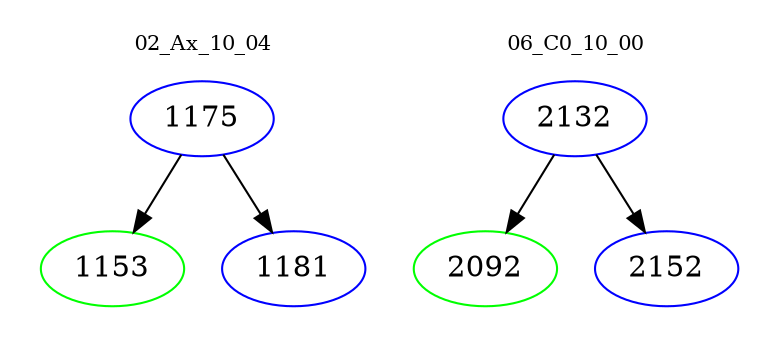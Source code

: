 digraph{
subgraph cluster_0 {
color = white
label = "02_Ax_10_04";
fontsize=10;
T0_1175 [label="1175", color="blue"]
T0_1175 -> T0_1153 [color="black"]
T0_1153 [label="1153", color="green"]
T0_1175 -> T0_1181 [color="black"]
T0_1181 [label="1181", color="blue"]
}
subgraph cluster_1 {
color = white
label = "06_C0_10_00";
fontsize=10;
T1_2132 [label="2132", color="blue"]
T1_2132 -> T1_2092 [color="black"]
T1_2092 [label="2092", color="green"]
T1_2132 -> T1_2152 [color="black"]
T1_2152 [label="2152", color="blue"]
}
}
